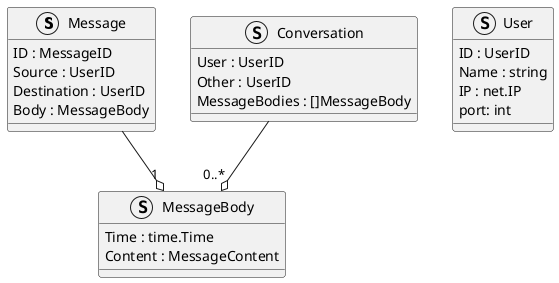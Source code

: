@startuml  class 

' time + source_id (foreign) + destination_id (foreign) could be a primary key
struct Message{
    ID : MessageID
    Source : UserID
    Destination : UserID
    Body : MessageBody
}

struct MessageBody{
    Time : time.Time
    Content : MessageContent
}

struct User{
    ID : UserID
    Name : string
    IP : net.IP
    port: int
}

struct Conversation{
    User : UserID
    Other : UserID
    MessageBodies : []MessageBody
}

Conversation --o "0..*" MessageBody
Message --o "1" MessageBody

@enduml